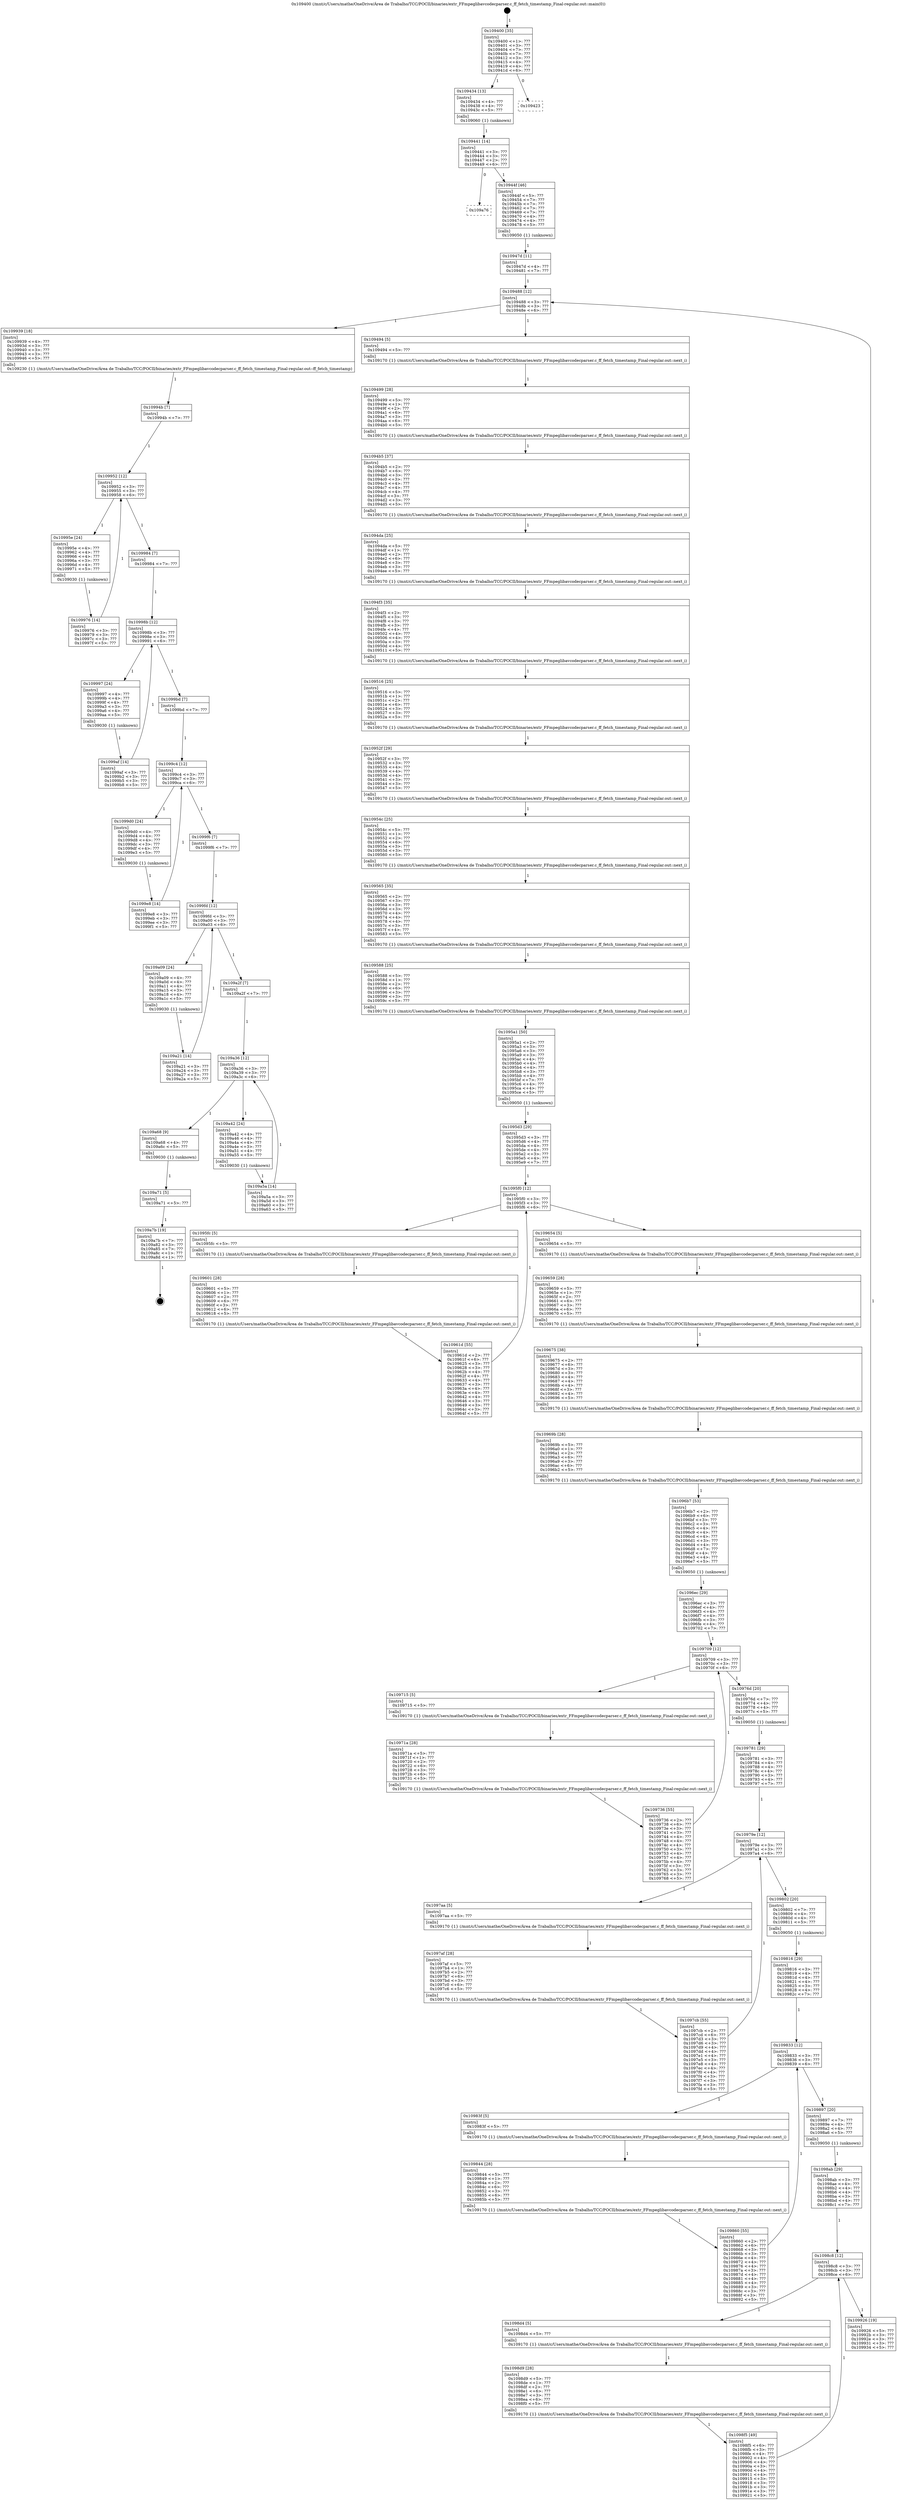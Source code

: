 digraph "0x109400" {
  label = "0x109400 (/mnt/c/Users/mathe/OneDrive/Área de Trabalho/TCC/POCII/binaries/extr_FFmpeglibavcodecparser.c_ff_fetch_timestamp_Final-regular.out::main(0))"
  labelloc = "t"
  node[shape=record]

  Entry [label="",width=0.3,height=0.3,shape=circle,fillcolor=black,style=filled]
  "0x109400" [label="{
     0x109400 [35]\l
     | [instrs]\l
     &nbsp;&nbsp;0x109400 \<+1\>: ???\l
     &nbsp;&nbsp;0x109401 \<+3\>: ???\l
     &nbsp;&nbsp;0x109404 \<+7\>: ???\l
     &nbsp;&nbsp;0x10940b \<+7\>: ???\l
     &nbsp;&nbsp;0x109412 \<+3\>: ???\l
     &nbsp;&nbsp;0x109415 \<+4\>: ???\l
     &nbsp;&nbsp;0x109419 \<+4\>: ???\l
     &nbsp;&nbsp;0x10941d \<+6\>: ???\l
  }"]
  "0x109434" [label="{
     0x109434 [13]\l
     | [instrs]\l
     &nbsp;&nbsp;0x109434 \<+4\>: ???\l
     &nbsp;&nbsp;0x109438 \<+4\>: ???\l
     &nbsp;&nbsp;0x10943c \<+5\>: ???\l
     | [calls]\l
     &nbsp;&nbsp;0x109060 \{1\} (unknown)\l
  }"]
  "0x109423" [label="{
     0x109423\l
  }", style=dashed]
  "0x109441" [label="{
     0x109441 [14]\l
     | [instrs]\l
     &nbsp;&nbsp;0x109441 \<+3\>: ???\l
     &nbsp;&nbsp;0x109444 \<+3\>: ???\l
     &nbsp;&nbsp;0x109447 \<+2\>: ???\l
     &nbsp;&nbsp;0x109449 \<+6\>: ???\l
  }"]
  "0x109a76" [label="{
     0x109a76\l
  }", style=dashed]
  "0x10944f" [label="{
     0x10944f [46]\l
     | [instrs]\l
     &nbsp;&nbsp;0x10944f \<+5\>: ???\l
     &nbsp;&nbsp;0x109454 \<+7\>: ???\l
     &nbsp;&nbsp;0x10945b \<+7\>: ???\l
     &nbsp;&nbsp;0x109462 \<+7\>: ???\l
     &nbsp;&nbsp;0x109469 \<+7\>: ???\l
     &nbsp;&nbsp;0x109470 \<+4\>: ???\l
     &nbsp;&nbsp;0x109474 \<+4\>: ???\l
     &nbsp;&nbsp;0x109478 \<+5\>: ???\l
     | [calls]\l
     &nbsp;&nbsp;0x109050 \{1\} (unknown)\l
  }"]
  Exit [label="",width=0.3,height=0.3,shape=circle,fillcolor=black,style=filled,peripheries=2]
  "0x109488" [label="{
     0x109488 [12]\l
     | [instrs]\l
     &nbsp;&nbsp;0x109488 \<+3\>: ???\l
     &nbsp;&nbsp;0x10948b \<+3\>: ???\l
     &nbsp;&nbsp;0x10948e \<+6\>: ???\l
  }"]
  "0x109939" [label="{
     0x109939 [18]\l
     | [instrs]\l
     &nbsp;&nbsp;0x109939 \<+4\>: ???\l
     &nbsp;&nbsp;0x10993d \<+3\>: ???\l
     &nbsp;&nbsp;0x109940 \<+3\>: ???\l
     &nbsp;&nbsp;0x109943 \<+3\>: ???\l
     &nbsp;&nbsp;0x109946 \<+5\>: ???\l
     | [calls]\l
     &nbsp;&nbsp;0x109230 \{1\} (/mnt/c/Users/mathe/OneDrive/Área de Trabalho/TCC/POCII/binaries/extr_FFmpeglibavcodecparser.c_ff_fetch_timestamp_Final-regular.out::ff_fetch_timestamp)\l
  }"]
  "0x109494" [label="{
     0x109494 [5]\l
     | [instrs]\l
     &nbsp;&nbsp;0x109494 \<+5\>: ???\l
     | [calls]\l
     &nbsp;&nbsp;0x109170 \{1\} (/mnt/c/Users/mathe/OneDrive/Área de Trabalho/TCC/POCII/binaries/extr_FFmpeglibavcodecparser.c_ff_fetch_timestamp_Final-regular.out::next_i)\l
  }"]
  "0x109499" [label="{
     0x109499 [28]\l
     | [instrs]\l
     &nbsp;&nbsp;0x109499 \<+5\>: ???\l
     &nbsp;&nbsp;0x10949e \<+1\>: ???\l
     &nbsp;&nbsp;0x10949f \<+2\>: ???\l
     &nbsp;&nbsp;0x1094a1 \<+6\>: ???\l
     &nbsp;&nbsp;0x1094a7 \<+3\>: ???\l
     &nbsp;&nbsp;0x1094aa \<+6\>: ???\l
     &nbsp;&nbsp;0x1094b0 \<+5\>: ???\l
     | [calls]\l
     &nbsp;&nbsp;0x109170 \{1\} (/mnt/c/Users/mathe/OneDrive/Área de Trabalho/TCC/POCII/binaries/extr_FFmpeglibavcodecparser.c_ff_fetch_timestamp_Final-regular.out::next_i)\l
  }"]
  "0x1094b5" [label="{
     0x1094b5 [37]\l
     | [instrs]\l
     &nbsp;&nbsp;0x1094b5 \<+2\>: ???\l
     &nbsp;&nbsp;0x1094b7 \<+6\>: ???\l
     &nbsp;&nbsp;0x1094bd \<+3\>: ???\l
     &nbsp;&nbsp;0x1094c0 \<+3\>: ???\l
     &nbsp;&nbsp;0x1094c3 \<+4\>: ???\l
     &nbsp;&nbsp;0x1094c7 \<+4\>: ???\l
     &nbsp;&nbsp;0x1094cb \<+4\>: ???\l
     &nbsp;&nbsp;0x1094cf \<+3\>: ???\l
     &nbsp;&nbsp;0x1094d2 \<+3\>: ???\l
     &nbsp;&nbsp;0x1094d5 \<+5\>: ???\l
     | [calls]\l
     &nbsp;&nbsp;0x109170 \{1\} (/mnt/c/Users/mathe/OneDrive/Área de Trabalho/TCC/POCII/binaries/extr_FFmpeglibavcodecparser.c_ff_fetch_timestamp_Final-regular.out::next_i)\l
  }"]
  "0x1094da" [label="{
     0x1094da [25]\l
     | [instrs]\l
     &nbsp;&nbsp;0x1094da \<+5\>: ???\l
     &nbsp;&nbsp;0x1094df \<+1\>: ???\l
     &nbsp;&nbsp;0x1094e0 \<+2\>: ???\l
     &nbsp;&nbsp;0x1094e2 \<+6\>: ???\l
     &nbsp;&nbsp;0x1094e8 \<+3\>: ???\l
     &nbsp;&nbsp;0x1094eb \<+3\>: ???\l
     &nbsp;&nbsp;0x1094ee \<+5\>: ???\l
     | [calls]\l
     &nbsp;&nbsp;0x109170 \{1\} (/mnt/c/Users/mathe/OneDrive/Área de Trabalho/TCC/POCII/binaries/extr_FFmpeglibavcodecparser.c_ff_fetch_timestamp_Final-regular.out::next_i)\l
  }"]
  "0x1094f3" [label="{
     0x1094f3 [35]\l
     | [instrs]\l
     &nbsp;&nbsp;0x1094f3 \<+2\>: ???\l
     &nbsp;&nbsp;0x1094f5 \<+3\>: ???\l
     &nbsp;&nbsp;0x1094f8 \<+3\>: ???\l
     &nbsp;&nbsp;0x1094fb \<+3\>: ???\l
     &nbsp;&nbsp;0x1094fe \<+4\>: ???\l
     &nbsp;&nbsp;0x109502 \<+4\>: ???\l
     &nbsp;&nbsp;0x109506 \<+4\>: ???\l
     &nbsp;&nbsp;0x10950a \<+3\>: ???\l
     &nbsp;&nbsp;0x10950d \<+4\>: ???\l
     &nbsp;&nbsp;0x109511 \<+5\>: ???\l
     | [calls]\l
     &nbsp;&nbsp;0x109170 \{1\} (/mnt/c/Users/mathe/OneDrive/Área de Trabalho/TCC/POCII/binaries/extr_FFmpeglibavcodecparser.c_ff_fetch_timestamp_Final-regular.out::next_i)\l
  }"]
  "0x109516" [label="{
     0x109516 [25]\l
     | [instrs]\l
     &nbsp;&nbsp;0x109516 \<+5\>: ???\l
     &nbsp;&nbsp;0x10951b \<+1\>: ???\l
     &nbsp;&nbsp;0x10951c \<+2\>: ???\l
     &nbsp;&nbsp;0x10951e \<+6\>: ???\l
     &nbsp;&nbsp;0x109524 \<+3\>: ???\l
     &nbsp;&nbsp;0x109527 \<+3\>: ???\l
     &nbsp;&nbsp;0x10952a \<+5\>: ???\l
     | [calls]\l
     &nbsp;&nbsp;0x109170 \{1\} (/mnt/c/Users/mathe/OneDrive/Área de Trabalho/TCC/POCII/binaries/extr_FFmpeglibavcodecparser.c_ff_fetch_timestamp_Final-regular.out::next_i)\l
  }"]
  "0x10952f" [label="{
     0x10952f [29]\l
     | [instrs]\l
     &nbsp;&nbsp;0x10952f \<+3\>: ???\l
     &nbsp;&nbsp;0x109532 \<+3\>: ???\l
     &nbsp;&nbsp;0x109535 \<+4\>: ???\l
     &nbsp;&nbsp;0x109539 \<+4\>: ???\l
     &nbsp;&nbsp;0x10953d \<+4\>: ???\l
     &nbsp;&nbsp;0x109541 \<+3\>: ???\l
     &nbsp;&nbsp;0x109544 \<+3\>: ???\l
     &nbsp;&nbsp;0x109547 \<+5\>: ???\l
     | [calls]\l
     &nbsp;&nbsp;0x109170 \{1\} (/mnt/c/Users/mathe/OneDrive/Área de Trabalho/TCC/POCII/binaries/extr_FFmpeglibavcodecparser.c_ff_fetch_timestamp_Final-regular.out::next_i)\l
  }"]
  "0x10954c" [label="{
     0x10954c [25]\l
     | [instrs]\l
     &nbsp;&nbsp;0x10954c \<+5\>: ???\l
     &nbsp;&nbsp;0x109551 \<+1\>: ???\l
     &nbsp;&nbsp;0x109552 \<+2\>: ???\l
     &nbsp;&nbsp;0x109554 \<+6\>: ???\l
     &nbsp;&nbsp;0x10955a \<+3\>: ???\l
     &nbsp;&nbsp;0x10955d \<+3\>: ???\l
     &nbsp;&nbsp;0x109560 \<+5\>: ???\l
     | [calls]\l
     &nbsp;&nbsp;0x109170 \{1\} (/mnt/c/Users/mathe/OneDrive/Área de Trabalho/TCC/POCII/binaries/extr_FFmpeglibavcodecparser.c_ff_fetch_timestamp_Final-regular.out::next_i)\l
  }"]
  "0x109565" [label="{
     0x109565 [35]\l
     | [instrs]\l
     &nbsp;&nbsp;0x109565 \<+2\>: ???\l
     &nbsp;&nbsp;0x109567 \<+3\>: ???\l
     &nbsp;&nbsp;0x10956a \<+3\>: ???\l
     &nbsp;&nbsp;0x10956d \<+3\>: ???\l
     &nbsp;&nbsp;0x109570 \<+4\>: ???\l
     &nbsp;&nbsp;0x109574 \<+4\>: ???\l
     &nbsp;&nbsp;0x109578 \<+4\>: ???\l
     &nbsp;&nbsp;0x10957c \<+3\>: ???\l
     &nbsp;&nbsp;0x10957f \<+4\>: ???\l
     &nbsp;&nbsp;0x109583 \<+5\>: ???\l
     | [calls]\l
     &nbsp;&nbsp;0x109170 \{1\} (/mnt/c/Users/mathe/OneDrive/Área de Trabalho/TCC/POCII/binaries/extr_FFmpeglibavcodecparser.c_ff_fetch_timestamp_Final-regular.out::next_i)\l
  }"]
  "0x109588" [label="{
     0x109588 [25]\l
     | [instrs]\l
     &nbsp;&nbsp;0x109588 \<+5\>: ???\l
     &nbsp;&nbsp;0x10958d \<+1\>: ???\l
     &nbsp;&nbsp;0x10958e \<+2\>: ???\l
     &nbsp;&nbsp;0x109590 \<+6\>: ???\l
     &nbsp;&nbsp;0x109596 \<+3\>: ???\l
     &nbsp;&nbsp;0x109599 \<+3\>: ???\l
     &nbsp;&nbsp;0x10959c \<+5\>: ???\l
     | [calls]\l
     &nbsp;&nbsp;0x109170 \{1\} (/mnt/c/Users/mathe/OneDrive/Área de Trabalho/TCC/POCII/binaries/extr_FFmpeglibavcodecparser.c_ff_fetch_timestamp_Final-regular.out::next_i)\l
  }"]
  "0x1095a1" [label="{
     0x1095a1 [50]\l
     | [instrs]\l
     &nbsp;&nbsp;0x1095a1 \<+2\>: ???\l
     &nbsp;&nbsp;0x1095a3 \<+3\>: ???\l
     &nbsp;&nbsp;0x1095a6 \<+3\>: ???\l
     &nbsp;&nbsp;0x1095a9 \<+3\>: ???\l
     &nbsp;&nbsp;0x1095ac \<+4\>: ???\l
     &nbsp;&nbsp;0x1095b0 \<+4\>: ???\l
     &nbsp;&nbsp;0x1095b4 \<+4\>: ???\l
     &nbsp;&nbsp;0x1095b8 \<+3\>: ???\l
     &nbsp;&nbsp;0x1095bb \<+4\>: ???\l
     &nbsp;&nbsp;0x1095bf \<+7\>: ???\l
     &nbsp;&nbsp;0x1095c6 \<+4\>: ???\l
     &nbsp;&nbsp;0x1095ca \<+4\>: ???\l
     &nbsp;&nbsp;0x1095ce \<+5\>: ???\l
     | [calls]\l
     &nbsp;&nbsp;0x109050 \{1\} (unknown)\l
  }"]
  "0x1095f0" [label="{
     0x1095f0 [12]\l
     | [instrs]\l
     &nbsp;&nbsp;0x1095f0 \<+3\>: ???\l
     &nbsp;&nbsp;0x1095f3 \<+3\>: ???\l
     &nbsp;&nbsp;0x1095f6 \<+6\>: ???\l
  }"]
  "0x109654" [label="{
     0x109654 [5]\l
     | [instrs]\l
     &nbsp;&nbsp;0x109654 \<+5\>: ???\l
     | [calls]\l
     &nbsp;&nbsp;0x109170 \{1\} (/mnt/c/Users/mathe/OneDrive/Área de Trabalho/TCC/POCII/binaries/extr_FFmpeglibavcodecparser.c_ff_fetch_timestamp_Final-regular.out::next_i)\l
  }"]
  "0x1095fc" [label="{
     0x1095fc [5]\l
     | [instrs]\l
     &nbsp;&nbsp;0x1095fc \<+5\>: ???\l
     | [calls]\l
     &nbsp;&nbsp;0x109170 \{1\} (/mnt/c/Users/mathe/OneDrive/Área de Trabalho/TCC/POCII/binaries/extr_FFmpeglibavcodecparser.c_ff_fetch_timestamp_Final-regular.out::next_i)\l
  }"]
  "0x109601" [label="{
     0x109601 [28]\l
     | [instrs]\l
     &nbsp;&nbsp;0x109601 \<+5\>: ???\l
     &nbsp;&nbsp;0x109606 \<+1\>: ???\l
     &nbsp;&nbsp;0x109607 \<+2\>: ???\l
     &nbsp;&nbsp;0x109609 \<+6\>: ???\l
     &nbsp;&nbsp;0x10960f \<+3\>: ???\l
     &nbsp;&nbsp;0x109612 \<+6\>: ???\l
     &nbsp;&nbsp;0x109618 \<+5\>: ???\l
     | [calls]\l
     &nbsp;&nbsp;0x109170 \{1\} (/mnt/c/Users/mathe/OneDrive/Área de Trabalho/TCC/POCII/binaries/extr_FFmpeglibavcodecparser.c_ff_fetch_timestamp_Final-regular.out::next_i)\l
  }"]
  "0x10961d" [label="{
     0x10961d [55]\l
     | [instrs]\l
     &nbsp;&nbsp;0x10961d \<+2\>: ???\l
     &nbsp;&nbsp;0x10961f \<+6\>: ???\l
     &nbsp;&nbsp;0x109625 \<+3\>: ???\l
     &nbsp;&nbsp;0x109628 \<+3\>: ???\l
     &nbsp;&nbsp;0x10962b \<+4\>: ???\l
     &nbsp;&nbsp;0x10962f \<+4\>: ???\l
     &nbsp;&nbsp;0x109633 \<+4\>: ???\l
     &nbsp;&nbsp;0x109637 \<+3\>: ???\l
     &nbsp;&nbsp;0x10963a \<+4\>: ???\l
     &nbsp;&nbsp;0x10963e \<+4\>: ???\l
     &nbsp;&nbsp;0x109642 \<+4\>: ???\l
     &nbsp;&nbsp;0x109646 \<+3\>: ???\l
     &nbsp;&nbsp;0x109649 \<+3\>: ???\l
     &nbsp;&nbsp;0x10964c \<+3\>: ???\l
     &nbsp;&nbsp;0x10964f \<+5\>: ???\l
  }"]
  "0x1095d3" [label="{
     0x1095d3 [29]\l
     | [instrs]\l
     &nbsp;&nbsp;0x1095d3 \<+3\>: ???\l
     &nbsp;&nbsp;0x1095d6 \<+4\>: ???\l
     &nbsp;&nbsp;0x1095da \<+4\>: ???\l
     &nbsp;&nbsp;0x1095de \<+4\>: ???\l
     &nbsp;&nbsp;0x1095e2 \<+3\>: ???\l
     &nbsp;&nbsp;0x1095e5 \<+4\>: ???\l
     &nbsp;&nbsp;0x1095e9 \<+7\>: ???\l
  }"]
  "0x109659" [label="{
     0x109659 [28]\l
     | [instrs]\l
     &nbsp;&nbsp;0x109659 \<+5\>: ???\l
     &nbsp;&nbsp;0x10965e \<+1\>: ???\l
     &nbsp;&nbsp;0x10965f \<+2\>: ???\l
     &nbsp;&nbsp;0x109661 \<+6\>: ???\l
     &nbsp;&nbsp;0x109667 \<+3\>: ???\l
     &nbsp;&nbsp;0x10966a \<+6\>: ???\l
     &nbsp;&nbsp;0x109670 \<+5\>: ???\l
     | [calls]\l
     &nbsp;&nbsp;0x109170 \{1\} (/mnt/c/Users/mathe/OneDrive/Área de Trabalho/TCC/POCII/binaries/extr_FFmpeglibavcodecparser.c_ff_fetch_timestamp_Final-regular.out::next_i)\l
  }"]
  "0x109675" [label="{
     0x109675 [38]\l
     | [instrs]\l
     &nbsp;&nbsp;0x109675 \<+2\>: ???\l
     &nbsp;&nbsp;0x109677 \<+6\>: ???\l
     &nbsp;&nbsp;0x10967d \<+3\>: ???\l
     &nbsp;&nbsp;0x109680 \<+3\>: ???\l
     &nbsp;&nbsp;0x109683 \<+4\>: ???\l
     &nbsp;&nbsp;0x109687 \<+4\>: ???\l
     &nbsp;&nbsp;0x10968b \<+4\>: ???\l
     &nbsp;&nbsp;0x10968f \<+3\>: ???\l
     &nbsp;&nbsp;0x109692 \<+4\>: ???\l
     &nbsp;&nbsp;0x109696 \<+5\>: ???\l
     | [calls]\l
     &nbsp;&nbsp;0x109170 \{1\} (/mnt/c/Users/mathe/OneDrive/Área de Trabalho/TCC/POCII/binaries/extr_FFmpeglibavcodecparser.c_ff_fetch_timestamp_Final-regular.out::next_i)\l
  }"]
  "0x10969b" [label="{
     0x10969b [28]\l
     | [instrs]\l
     &nbsp;&nbsp;0x10969b \<+5\>: ???\l
     &nbsp;&nbsp;0x1096a0 \<+1\>: ???\l
     &nbsp;&nbsp;0x1096a1 \<+2\>: ???\l
     &nbsp;&nbsp;0x1096a3 \<+6\>: ???\l
     &nbsp;&nbsp;0x1096a9 \<+3\>: ???\l
     &nbsp;&nbsp;0x1096ac \<+6\>: ???\l
     &nbsp;&nbsp;0x1096b2 \<+5\>: ???\l
     | [calls]\l
     &nbsp;&nbsp;0x109170 \{1\} (/mnt/c/Users/mathe/OneDrive/Área de Trabalho/TCC/POCII/binaries/extr_FFmpeglibavcodecparser.c_ff_fetch_timestamp_Final-regular.out::next_i)\l
  }"]
  "0x1096b7" [label="{
     0x1096b7 [53]\l
     | [instrs]\l
     &nbsp;&nbsp;0x1096b7 \<+2\>: ???\l
     &nbsp;&nbsp;0x1096b9 \<+6\>: ???\l
     &nbsp;&nbsp;0x1096bf \<+3\>: ???\l
     &nbsp;&nbsp;0x1096c2 \<+3\>: ???\l
     &nbsp;&nbsp;0x1096c5 \<+4\>: ???\l
     &nbsp;&nbsp;0x1096c9 \<+4\>: ???\l
     &nbsp;&nbsp;0x1096cd \<+4\>: ???\l
     &nbsp;&nbsp;0x1096d1 \<+3\>: ???\l
     &nbsp;&nbsp;0x1096d4 \<+4\>: ???\l
     &nbsp;&nbsp;0x1096d8 \<+7\>: ???\l
     &nbsp;&nbsp;0x1096df \<+4\>: ???\l
     &nbsp;&nbsp;0x1096e3 \<+4\>: ???\l
     &nbsp;&nbsp;0x1096e7 \<+5\>: ???\l
     | [calls]\l
     &nbsp;&nbsp;0x109050 \{1\} (unknown)\l
  }"]
  "0x109709" [label="{
     0x109709 [12]\l
     | [instrs]\l
     &nbsp;&nbsp;0x109709 \<+3\>: ???\l
     &nbsp;&nbsp;0x10970c \<+3\>: ???\l
     &nbsp;&nbsp;0x10970f \<+6\>: ???\l
  }"]
  "0x10976d" [label="{
     0x10976d [20]\l
     | [instrs]\l
     &nbsp;&nbsp;0x10976d \<+7\>: ???\l
     &nbsp;&nbsp;0x109774 \<+4\>: ???\l
     &nbsp;&nbsp;0x109778 \<+4\>: ???\l
     &nbsp;&nbsp;0x10977c \<+5\>: ???\l
     | [calls]\l
     &nbsp;&nbsp;0x109050 \{1\} (unknown)\l
  }"]
  "0x109715" [label="{
     0x109715 [5]\l
     | [instrs]\l
     &nbsp;&nbsp;0x109715 \<+5\>: ???\l
     | [calls]\l
     &nbsp;&nbsp;0x109170 \{1\} (/mnt/c/Users/mathe/OneDrive/Área de Trabalho/TCC/POCII/binaries/extr_FFmpeglibavcodecparser.c_ff_fetch_timestamp_Final-regular.out::next_i)\l
  }"]
  "0x10971a" [label="{
     0x10971a [28]\l
     | [instrs]\l
     &nbsp;&nbsp;0x10971a \<+5\>: ???\l
     &nbsp;&nbsp;0x10971f \<+1\>: ???\l
     &nbsp;&nbsp;0x109720 \<+2\>: ???\l
     &nbsp;&nbsp;0x109722 \<+6\>: ???\l
     &nbsp;&nbsp;0x109728 \<+3\>: ???\l
     &nbsp;&nbsp;0x10972b \<+6\>: ???\l
     &nbsp;&nbsp;0x109731 \<+5\>: ???\l
     | [calls]\l
     &nbsp;&nbsp;0x109170 \{1\} (/mnt/c/Users/mathe/OneDrive/Área de Trabalho/TCC/POCII/binaries/extr_FFmpeglibavcodecparser.c_ff_fetch_timestamp_Final-regular.out::next_i)\l
  }"]
  "0x109736" [label="{
     0x109736 [55]\l
     | [instrs]\l
     &nbsp;&nbsp;0x109736 \<+2\>: ???\l
     &nbsp;&nbsp;0x109738 \<+6\>: ???\l
     &nbsp;&nbsp;0x10973e \<+3\>: ???\l
     &nbsp;&nbsp;0x109741 \<+3\>: ???\l
     &nbsp;&nbsp;0x109744 \<+4\>: ???\l
     &nbsp;&nbsp;0x109748 \<+4\>: ???\l
     &nbsp;&nbsp;0x10974c \<+4\>: ???\l
     &nbsp;&nbsp;0x109750 \<+3\>: ???\l
     &nbsp;&nbsp;0x109753 \<+4\>: ???\l
     &nbsp;&nbsp;0x109757 \<+4\>: ???\l
     &nbsp;&nbsp;0x10975b \<+4\>: ???\l
     &nbsp;&nbsp;0x10975f \<+3\>: ???\l
     &nbsp;&nbsp;0x109762 \<+3\>: ???\l
     &nbsp;&nbsp;0x109765 \<+3\>: ???\l
     &nbsp;&nbsp;0x109768 \<+5\>: ???\l
  }"]
  "0x1096ec" [label="{
     0x1096ec [29]\l
     | [instrs]\l
     &nbsp;&nbsp;0x1096ec \<+3\>: ???\l
     &nbsp;&nbsp;0x1096ef \<+4\>: ???\l
     &nbsp;&nbsp;0x1096f3 \<+4\>: ???\l
     &nbsp;&nbsp;0x1096f7 \<+4\>: ???\l
     &nbsp;&nbsp;0x1096fb \<+3\>: ???\l
     &nbsp;&nbsp;0x1096fe \<+4\>: ???\l
     &nbsp;&nbsp;0x109702 \<+7\>: ???\l
  }"]
  "0x10979e" [label="{
     0x10979e [12]\l
     | [instrs]\l
     &nbsp;&nbsp;0x10979e \<+3\>: ???\l
     &nbsp;&nbsp;0x1097a1 \<+3\>: ???\l
     &nbsp;&nbsp;0x1097a4 \<+6\>: ???\l
  }"]
  "0x109802" [label="{
     0x109802 [20]\l
     | [instrs]\l
     &nbsp;&nbsp;0x109802 \<+7\>: ???\l
     &nbsp;&nbsp;0x109809 \<+4\>: ???\l
     &nbsp;&nbsp;0x10980d \<+4\>: ???\l
     &nbsp;&nbsp;0x109811 \<+5\>: ???\l
     | [calls]\l
     &nbsp;&nbsp;0x109050 \{1\} (unknown)\l
  }"]
  "0x1097aa" [label="{
     0x1097aa [5]\l
     | [instrs]\l
     &nbsp;&nbsp;0x1097aa \<+5\>: ???\l
     | [calls]\l
     &nbsp;&nbsp;0x109170 \{1\} (/mnt/c/Users/mathe/OneDrive/Área de Trabalho/TCC/POCII/binaries/extr_FFmpeglibavcodecparser.c_ff_fetch_timestamp_Final-regular.out::next_i)\l
  }"]
  "0x1097af" [label="{
     0x1097af [28]\l
     | [instrs]\l
     &nbsp;&nbsp;0x1097af \<+5\>: ???\l
     &nbsp;&nbsp;0x1097b4 \<+1\>: ???\l
     &nbsp;&nbsp;0x1097b5 \<+2\>: ???\l
     &nbsp;&nbsp;0x1097b7 \<+6\>: ???\l
     &nbsp;&nbsp;0x1097bd \<+3\>: ???\l
     &nbsp;&nbsp;0x1097c0 \<+6\>: ???\l
     &nbsp;&nbsp;0x1097c6 \<+5\>: ???\l
     | [calls]\l
     &nbsp;&nbsp;0x109170 \{1\} (/mnt/c/Users/mathe/OneDrive/Área de Trabalho/TCC/POCII/binaries/extr_FFmpeglibavcodecparser.c_ff_fetch_timestamp_Final-regular.out::next_i)\l
  }"]
  "0x1097cb" [label="{
     0x1097cb [55]\l
     | [instrs]\l
     &nbsp;&nbsp;0x1097cb \<+2\>: ???\l
     &nbsp;&nbsp;0x1097cd \<+6\>: ???\l
     &nbsp;&nbsp;0x1097d3 \<+3\>: ???\l
     &nbsp;&nbsp;0x1097d6 \<+3\>: ???\l
     &nbsp;&nbsp;0x1097d9 \<+4\>: ???\l
     &nbsp;&nbsp;0x1097dd \<+4\>: ???\l
     &nbsp;&nbsp;0x1097e1 \<+4\>: ???\l
     &nbsp;&nbsp;0x1097e5 \<+3\>: ???\l
     &nbsp;&nbsp;0x1097e8 \<+4\>: ???\l
     &nbsp;&nbsp;0x1097ec \<+4\>: ???\l
     &nbsp;&nbsp;0x1097f0 \<+4\>: ???\l
     &nbsp;&nbsp;0x1097f4 \<+3\>: ???\l
     &nbsp;&nbsp;0x1097f7 \<+3\>: ???\l
     &nbsp;&nbsp;0x1097fa \<+3\>: ???\l
     &nbsp;&nbsp;0x1097fd \<+5\>: ???\l
  }"]
  "0x109781" [label="{
     0x109781 [29]\l
     | [instrs]\l
     &nbsp;&nbsp;0x109781 \<+3\>: ???\l
     &nbsp;&nbsp;0x109784 \<+4\>: ???\l
     &nbsp;&nbsp;0x109788 \<+4\>: ???\l
     &nbsp;&nbsp;0x10978c \<+4\>: ???\l
     &nbsp;&nbsp;0x109790 \<+3\>: ???\l
     &nbsp;&nbsp;0x109793 \<+4\>: ???\l
     &nbsp;&nbsp;0x109797 \<+7\>: ???\l
  }"]
  "0x109833" [label="{
     0x109833 [12]\l
     | [instrs]\l
     &nbsp;&nbsp;0x109833 \<+3\>: ???\l
     &nbsp;&nbsp;0x109836 \<+3\>: ???\l
     &nbsp;&nbsp;0x109839 \<+6\>: ???\l
  }"]
  "0x109897" [label="{
     0x109897 [20]\l
     | [instrs]\l
     &nbsp;&nbsp;0x109897 \<+7\>: ???\l
     &nbsp;&nbsp;0x10989e \<+4\>: ???\l
     &nbsp;&nbsp;0x1098a2 \<+4\>: ???\l
     &nbsp;&nbsp;0x1098a6 \<+5\>: ???\l
     | [calls]\l
     &nbsp;&nbsp;0x109050 \{1\} (unknown)\l
  }"]
  "0x10983f" [label="{
     0x10983f [5]\l
     | [instrs]\l
     &nbsp;&nbsp;0x10983f \<+5\>: ???\l
     | [calls]\l
     &nbsp;&nbsp;0x109170 \{1\} (/mnt/c/Users/mathe/OneDrive/Área de Trabalho/TCC/POCII/binaries/extr_FFmpeglibavcodecparser.c_ff_fetch_timestamp_Final-regular.out::next_i)\l
  }"]
  "0x109844" [label="{
     0x109844 [28]\l
     | [instrs]\l
     &nbsp;&nbsp;0x109844 \<+5\>: ???\l
     &nbsp;&nbsp;0x109849 \<+1\>: ???\l
     &nbsp;&nbsp;0x10984a \<+2\>: ???\l
     &nbsp;&nbsp;0x10984c \<+6\>: ???\l
     &nbsp;&nbsp;0x109852 \<+3\>: ???\l
     &nbsp;&nbsp;0x109855 \<+6\>: ???\l
     &nbsp;&nbsp;0x10985b \<+5\>: ???\l
     | [calls]\l
     &nbsp;&nbsp;0x109170 \{1\} (/mnt/c/Users/mathe/OneDrive/Área de Trabalho/TCC/POCII/binaries/extr_FFmpeglibavcodecparser.c_ff_fetch_timestamp_Final-regular.out::next_i)\l
  }"]
  "0x109860" [label="{
     0x109860 [55]\l
     | [instrs]\l
     &nbsp;&nbsp;0x109860 \<+2\>: ???\l
     &nbsp;&nbsp;0x109862 \<+6\>: ???\l
     &nbsp;&nbsp;0x109868 \<+3\>: ???\l
     &nbsp;&nbsp;0x10986b \<+3\>: ???\l
     &nbsp;&nbsp;0x10986e \<+4\>: ???\l
     &nbsp;&nbsp;0x109872 \<+4\>: ???\l
     &nbsp;&nbsp;0x109876 \<+4\>: ???\l
     &nbsp;&nbsp;0x10987a \<+3\>: ???\l
     &nbsp;&nbsp;0x10987d \<+4\>: ???\l
     &nbsp;&nbsp;0x109881 \<+4\>: ???\l
     &nbsp;&nbsp;0x109885 \<+4\>: ???\l
     &nbsp;&nbsp;0x109889 \<+3\>: ???\l
     &nbsp;&nbsp;0x10988c \<+3\>: ???\l
     &nbsp;&nbsp;0x10988f \<+3\>: ???\l
     &nbsp;&nbsp;0x109892 \<+5\>: ???\l
  }"]
  "0x109816" [label="{
     0x109816 [29]\l
     | [instrs]\l
     &nbsp;&nbsp;0x109816 \<+3\>: ???\l
     &nbsp;&nbsp;0x109819 \<+4\>: ???\l
     &nbsp;&nbsp;0x10981d \<+4\>: ???\l
     &nbsp;&nbsp;0x109821 \<+4\>: ???\l
     &nbsp;&nbsp;0x109825 \<+3\>: ???\l
     &nbsp;&nbsp;0x109828 \<+4\>: ???\l
     &nbsp;&nbsp;0x10982c \<+7\>: ???\l
  }"]
  "0x1098c8" [label="{
     0x1098c8 [12]\l
     | [instrs]\l
     &nbsp;&nbsp;0x1098c8 \<+3\>: ???\l
     &nbsp;&nbsp;0x1098cb \<+3\>: ???\l
     &nbsp;&nbsp;0x1098ce \<+6\>: ???\l
  }"]
  "0x109926" [label="{
     0x109926 [19]\l
     | [instrs]\l
     &nbsp;&nbsp;0x109926 \<+5\>: ???\l
     &nbsp;&nbsp;0x10992b \<+3\>: ???\l
     &nbsp;&nbsp;0x10992e \<+3\>: ???\l
     &nbsp;&nbsp;0x109931 \<+3\>: ???\l
     &nbsp;&nbsp;0x109934 \<+5\>: ???\l
  }"]
  "0x1098d4" [label="{
     0x1098d4 [5]\l
     | [instrs]\l
     &nbsp;&nbsp;0x1098d4 \<+5\>: ???\l
     | [calls]\l
     &nbsp;&nbsp;0x109170 \{1\} (/mnt/c/Users/mathe/OneDrive/Área de Trabalho/TCC/POCII/binaries/extr_FFmpeglibavcodecparser.c_ff_fetch_timestamp_Final-regular.out::next_i)\l
  }"]
  "0x1098d9" [label="{
     0x1098d9 [28]\l
     | [instrs]\l
     &nbsp;&nbsp;0x1098d9 \<+5\>: ???\l
     &nbsp;&nbsp;0x1098de \<+1\>: ???\l
     &nbsp;&nbsp;0x1098df \<+2\>: ???\l
     &nbsp;&nbsp;0x1098e1 \<+6\>: ???\l
     &nbsp;&nbsp;0x1098e7 \<+3\>: ???\l
     &nbsp;&nbsp;0x1098ea \<+6\>: ???\l
     &nbsp;&nbsp;0x1098f0 \<+5\>: ???\l
     | [calls]\l
     &nbsp;&nbsp;0x109170 \{1\} (/mnt/c/Users/mathe/OneDrive/Área de Trabalho/TCC/POCII/binaries/extr_FFmpeglibavcodecparser.c_ff_fetch_timestamp_Final-regular.out::next_i)\l
  }"]
  "0x1098f5" [label="{
     0x1098f5 [49]\l
     | [instrs]\l
     &nbsp;&nbsp;0x1098f5 \<+6\>: ???\l
     &nbsp;&nbsp;0x1098fb \<+3\>: ???\l
     &nbsp;&nbsp;0x1098fe \<+4\>: ???\l
     &nbsp;&nbsp;0x109902 \<+4\>: ???\l
     &nbsp;&nbsp;0x109906 \<+4\>: ???\l
     &nbsp;&nbsp;0x10990a \<+3\>: ???\l
     &nbsp;&nbsp;0x10990d \<+4\>: ???\l
     &nbsp;&nbsp;0x109911 \<+4\>: ???\l
     &nbsp;&nbsp;0x109915 \<+3\>: ???\l
     &nbsp;&nbsp;0x109918 \<+3\>: ???\l
     &nbsp;&nbsp;0x10991b \<+3\>: ???\l
     &nbsp;&nbsp;0x10991e \<+3\>: ???\l
     &nbsp;&nbsp;0x109921 \<+5\>: ???\l
  }"]
  "0x1098ab" [label="{
     0x1098ab [29]\l
     | [instrs]\l
     &nbsp;&nbsp;0x1098ab \<+3\>: ???\l
     &nbsp;&nbsp;0x1098ae \<+4\>: ???\l
     &nbsp;&nbsp;0x1098b2 \<+4\>: ???\l
     &nbsp;&nbsp;0x1098b6 \<+4\>: ???\l
     &nbsp;&nbsp;0x1098ba \<+3\>: ???\l
     &nbsp;&nbsp;0x1098bd \<+4\>: ???\l
     &nbsp;&nbsp;0x1098c1 \<+7\>: ???\l
  }"]
  "0x109a7b" [label="{
     0x109a7b [19]\l
     | [instrs]\l
     &nbsp;&nbsp;0x109a7b \<+7\>: ???\l
     &nbsp;&nbsp;0x109a82 \<+3\>: ???\l
     &nbsp;&nbsp;0x109a85 \<+7\>: ???\l
     &nbsp;&nbsp;0x109a8c \<+1\>: ???\l
     &nbsp;&nbsp;0x109a8d \<+1\>: ???\l
  }"]
  "0x10947d" [label="{
     0x10947d [11]\l
     | [instrs]\l
     &nbsp;&nbsp;0x10947d \<+4\>: ???\l
     &nbsp;&nbsp;0x109481 \<+7\>: ???\l
  }"]
  "0x109952" [label="{
     0x109952 [12]\l
     | [instrs]\l
     &nbsp;&nbsp;0x109952 \<+3\>: ???\l
     &nbsp;&nbsp;0x109955 \<+3\>: ???\l
     &nbsp;&nbsp;0x109958 \<+6\>: ???\l
  }"]
  "0x10998b" [label="{
     0x10998b [12]\l
     | [instrs]\l
     &nbsp;&nbsp;0x10998b \<+3\>: ???\l
     &nbsp;&nbsp;0x10998e \<+3\>: ???\l
     &nbsp;&nbsp;0x109991 \<+6\>: ???\l
  }"]
  "0x10995e" [label="{
     0x10995e [24]\l
     | [instrs]\l
     &nbsp;&nbsp;0x10995e \<+4\>: ???\l
     &nbsp;&nbsp;0x109962 \<+4\>: ???\l
     &nbsp;&nbsp;0x109966 \<+4\>: ???\l
     &nbsp;&nbsp;0x10996a \<+3\>: ???\l
     &nbsp;&nbsp;0x10996d \<+4\>: ???\l
     &nbsp;&nbsp;0x109971 \<+5\>: ???\l
     | [calls]\l
     &nbsp;&nbsp;0x109030 \{1\} (unknown)\l
  }"]
  "0x109976" [label="{
     0x109976 [14]\l
     | [instrs]\l
     &nbsp;&nbsp;0x109976 \<+3\>: ???\l
     &nbsp;&nbsp;0x109979 \<+3\>: ???\l
     &nbsp;&nbsp;0x10997c \<+3\>: ???\l
     &nbsp;&nbsp;0x10997f \<+5\>: ???\l
  }"]
  "0x10994b" [label="{
     0x10994b [7]\l
     | [instrs]\l
     &nbsp;&nbsp;0x10994b \<+7\>: ???\l
  }"]
  "0x1099c4" [label="{
     0x1099c4 [12]\l
     | [instrs]\l
     &nbsp;&nbsp;0x1099c4 \<+3\>: ???\l
     &nbsp;&nbsp;0x1099c7 \<+3\>: ???\l
     &nbsp;&nbsp;0x1099ca \<+6\>: ???\l
  }"]
  "0x109997" [label="{
     0x109997 [24]\l
     | [instrs]\l
     &nbsp;&nbsp;0x109997 \<+4\>: ???\l
     &nbsp;&nbsp;0x10999b \<+4\>: ???\l
     &nbsp;&nbsp;0x10999f \<+4\>: ???\l
     &nbsp;&nbsp;0x1099a3 \<+3\>: ???\l
     &nbsp;&nbsp;0x1099a6 \<+4\>: ???\l
     &nbsp;&nbsp;0x1099aa \<+5\>: ???\l
     | [calls]\l
     &nbsp;&nbsp;0x109030 \{1\} (unknown)\l
  }"]
  "0x1099af" [label="{
     0x1099af [14]\l
     | [instrs]\l
     &nbsp;&nbsp;0x1099af \<+3\>: ???\l
     &nbsp;&nbsp;0x1099b2 \<+3\>: ???\l
     &nbsp;&nbsp;0x1099b5 \<+3\>: ???\l
     &nbsp;&nbsp;0x1099b8 \<+5\>: ???\l
  }"]
  "0x109984" [label="{
     0x109984 [7]\l
     | [instrs]\l
     &nbsp;&nbsp;0x109984 \<+7\>: ???\l
  }"]
  "0x1099fd" [label="{
     0x1099fd [12]\l
     | [instrs]\l
     &nbsp;&nbsp;0x1099fd \<+3\>: ???\l
     &nbsp;&nbsp;0x109a00 \<+3\>: ???\l
     &nbsp;&nbsp;0x109a03 \<+6\>: ???\l
  }"]
  "0x1099d0" [label="{
     0x1099d0 [24]\l
     | [instrs]\l
     &nbsp;&nbsp;0x1099d0 \<+4\>: ???\l
     &nbsp;&nbsp;0x1099d4 \<+4\>: ???\l
     &nbsp;&nbsp;0x1099d8 \<+4\>: ???\l
     &nbsp;&nbsp;0x1099dc \<+3\>: ???\l
     &nbsp;&nbsp;0x1099df \<+4\>: ???\l
     &nbsp;&nbsp;0x1099e3 \<+5\>: ???\l
     | [calls]\l
     &nbsp;&nbsp;0x109030 \{1\} (unknown)\l
  }"]
  "0x1099e8" [label="{
     0x1099e8 [14]\l
     | [instrs]\l
     &nbsp;&nbsp;0x1099e8 \<+3\>: ???\l
     &nbsp;&nbsp;0x1099eb \<+3\>: ???\l
     &nbsp;&nbsp;0x1099ee \<+3\>: ???\l
     &nbsp;&nbsp;0x1099f1 \<+5\>: ???\l
  }"]
  "0x1099bd" [label="{
     0x1099bd [7]\l
     | [instrs]\l
     &nbsp;&nbsp;0x1099bd \<+7\>: ???\l
  }"]
  "0x109a36" [label="{
     0x109a36 [12]\l
     | [instrs]\l
     &nbsp;&nbsp;0x109a36 \<+3\>: ???\l
     &nbsp;&nbsp;0x109a39 \<+3\>: ???\l
     &nbsp;&nbsp;0x109a3c \<+6\>: ???\l
  }"]
  "0x109a09" [label="{
     0x109a09 [24]\l
     | [instrs]\l
     &nbsp;&nbsp;0x109a09 \<+4\>: ???\l
     &nbsp;&nbsp;0x109a0d \<+4\>: ???\l
     &nbsp;&nbsp;0x109a11 \<+4\>: ???\l
     &nbsp;&nbsp;0x109a15 \<+3\>: ???\l
     &nbsp;&nbsp;0x109a18 \<+4\>: ???\l
     &nbsp;&nbsp;0x109a1c \<+5\>: ???\l
     | [calls]\l
     &nbsp;&nbsp;0x109030 \{1\} (unknown)\l
  }"]
  "0x109a21" [label="{
     0x109a21 [14]\l
     | [instrs]\l
     &nbsp;&nbsp;0x109a21 \<+3\>: ???\l
     &nbsp;&nbsp;0x109a24 \<+3\>: ???\l
     &nbsp;&nbsp;0x109a27 \<+3\>: ???\l
     &nbsp;&nbsp;0x109a2a \<+5\>: ???\l
  }"]
  "0x1099f6" [label="{
     0x1099f6 [7]\l
     | [instrs]\l
     &nbsp;&nbsp;0x1099f6 \<+7\>: ???\l
  }"]
  "0x109a68" [label="{
     0x109a68 [9]\l
     | [instrs]\l
     &nbsp;&nbsp;0x109a68 \<+4\>: ???\l
     &nbsp;&nbsp;0x109a6c \<+5\>: ???\l
     | [calls]\l
     &nbsp;&nbsp;0x109030 \{1\} (unknown)\l
  }"]
  "0x109a42" [label="{
     0x109a42 [24]\l
     | [instrs]\l
     &nbsp;&nbsp;0x109a42 \<+4\>: ???\l
     &nbsp;&nbsp;0x109a46 \<+4\>: ???\l
     &nbsp;&nbsp;0x109a4a \<+4\>: ???\l
     &nbsp;&nbsp;0x109a4e \<+3\>: ???\l
     &nbsp;&nbsp;0x109a51 \<+4\>: ???\l
     &nbsp;&nbsp;0x109a55 \<+5\>: ???\l
     | [calls]\l
     &nbsp;&nbsp;0x109030 \{1\} (unknown)\l
  }"]
  "0x109a5a" [label="{
     0x109a5a [14]\l
     | [instrs]\l
     &nbsp;&nbsp;0x109a5a \<+3\>: ???\l
     &nbsp;&nbsp;0x109a5d \<+3\>: ???\l
     &nbsp;&nbsp;0x109a60 \<+3\>: ???\l
     &nbsp;&nbsp;0x109a63 \<+5\>: ???\l
  }"]
  "0x109a2f" [label="{
     0x109a2f [7]\l
     | [instrs]\l
     &nbsp;&nbsp;0x109a2f \<+7\>: ???\l
  }"]
  "0x109a71" [label="{
     0x109a71 [5]\l
     | [instrs]\l
     &nbsp;&nbsp;0x109a71 \<+5\>: ???\l
  }"]
  Entry -> "0x109400" [label=" 1"]
  "0x109400" -> "0x109434" [label=" 1"]
  "0x109400" -> "0x109423" [label=" 0"]
  "0x109434" -> "0x109441" [label=" 1"]
  "0x109441" -> "0x109a76" [label=" 0"]
  "0x109441" -> "0x10944f" [label=" 1"]
  "0x109a7b" -> Exit [label=" 1"]
  "0x10944f" -> "0x10947d" [label=" 1"]
  "0x109488" -> "0x109939" [label=" 1"]
  "0x109488" -> "0x109494" [label=" 1"]
  "0x109494" -> "0x109499" [label=" 1"]
  "0x109499" -> "0x1094b5" [label=" 1"]
  "0x1094b5" -> "0x1094da" [label=" 1"]
  "0x1094da" -> "0x1094f3" [label=" 1"]
  "0x1094f3" -> "0x109516" [label=" 1"]
  "0x109516" -> "0x10952f" [label=" 1"]
  "0x10952f" -> "0x10954c" [label=" 1"]
  "0x10954c" -> "0x109565" [label=" 1"]
  "0x109565" -> "0x109588" [label=" 1"]
  "0x109588" -> "0x1095a1" [label=" 1"]
  "0x1095a1" -> "0x1095d3" [label=" 1"]
  "0x1095f0" -> "0x109654" [label=" 1"]
  "0x1095f0" -> "0x1095fc" [label=" 1"]
  "0x1095fc" -> "0x109601" [label=" 1"]
  "0x109601" -> "0x10961d" [label=" 1"]
  "0x1095d3" -> "0x1095f0" [label=" 1"]
  "0x10961d" -> "0x1095f0" [label=" 1"]
  "0x109654" -> "0x109659" [label=" 1"]
  "0x109659" -> "0x109675" [label=" 1"]
  "0x109675" -> "0x10969b" [label=" 1"]
  "0x10969b" -> "0x1096b7" [label=" 1"]
  "0x1096b7" -> "0x1096ec" [label=" 1"]
  "0x109709" -> "0x10976d" [label=" 1"]
  "0x109709" -> "0x109715" [label=" 1"]
  "0x109715" -> "0x10971a" [label=" 1"]
  "0x10971a" -> "0x109736" [label=" 1"]
  "0x1096ec" -> "0x109709" [label=" 1"]
  "0x109736" -> "0x109709" [label=" 1"]
  "0x10976d" -> "0x109781" [label=" 1"]
  "0x10979e" -> "0x109802" [label=" 1"]
  "0x10979e" -> "0x1097aa" [label=" 1"]
  "0x1097aa" -> "0x1097af" [label=" 1"]
  "0x1097af" -> "0x1097cb" [label=" 1"]
  "0x109781" -> "0x10979e" [label=" 1"]
  "0x1097cb" -> "0x10979e" [label=" 1"]
  "0x109802" -> "0x109816" [label=" 1"]
  "0x109833" -> "0x109897" [label=" 1"]
  "0x109833" -> "0x10983f" [label=" 1"]
  "0x10983f" -> "0x109844" [label=" 1"]
  "0x109844" -> "0x109860" [label=" 1"]
  "0x109816" -> "0x109833" [label=" 1"]
  "0x109860" -> "0x109833" [label=" 1"]
  "0x109897" -> "0x1098ab" [label=" 1"]
  "0x1098c8" -> "0x109926" [label=" 1"]
  "0x1098c8" -> "0x1098d4" [label=" 1"]
  "0x1098d4" -> "0x1098d9" [label=" 1"]
  "0x1098d9" -> "0x1098f5" [label=" 1"]
  "0x1098ab" -> "0x1098c8" [label=" 1"]
  "0x1098f5" -> "0x1098c8" [label=" 1"]
  "0x109a71" -> "0x109a7b" [label=" 1"]
  "0x10947d" -> "0x109488" [label=" 1"]
  "0x109926" -> "0x109488" [label=" 1"]
  "0x109939" -> "0x10994b" [label=" 1"]
  "0x109952" -> "0x109984" [label=" 1"]
  "0x109952" -> "0x10995e" [label=" 1"]
  "0x10995e" -> "0x109976" [label=" 1"]
  "0x10994b" -> "0x109952" [label=" 1"]
  "0x109976" -> "0x109952" [label=" 1"]
  "0x10998b" -> "0x1099bd" [label=" 1"]
  "0x10998b" -> "0x109997" [label=" 1"]
  "0x109997" -> "0x1099af" [label=" 1"]
  "0x109984" -> "0x10998b" [label=" 1"]
  "0x1099af" -> "0x10998b" [label=" 1"]
  "0x1099c4" -> "0x1099f6" [label=" 1"]
  "0x1099c4" -> "0x1099d0" [label=" 1"]
  "0x1099d0" -> "0x1099e8" [label=" 1"]
  "0x1099bd" -> "0x1099c4" [label=" 1"]
  "0x1099e8" -> "0x1099c4" [label=" 1"]
  "0x1099fd" -> "0x109a2f" [label=" 1"]
  "0x1099fd" -> "0x109a09" [label=" 1"]
  "0x109a09" -> "0x109a21" [label=" 1"]
  "0x1099f6" -> "0x1099fd" [label=" 1"]
  "0x109a21" -> "0x1099fd" [label=" 1"]
  "0x109a36" -> "0x109a68" [label=" 1"]
  "0x109a36" -> "0x109a42" [label=" 1"]
  "0x109a42" -> "0x109a5a" [label=" 1"]
  "0x109a2f" -> "0x109a36" [label=" 1"]
  "0x109a5a" -> "0x109a36" [label=" 1"]
  "0x109a68" -> "0x109a71" [label=" 1"]
}
